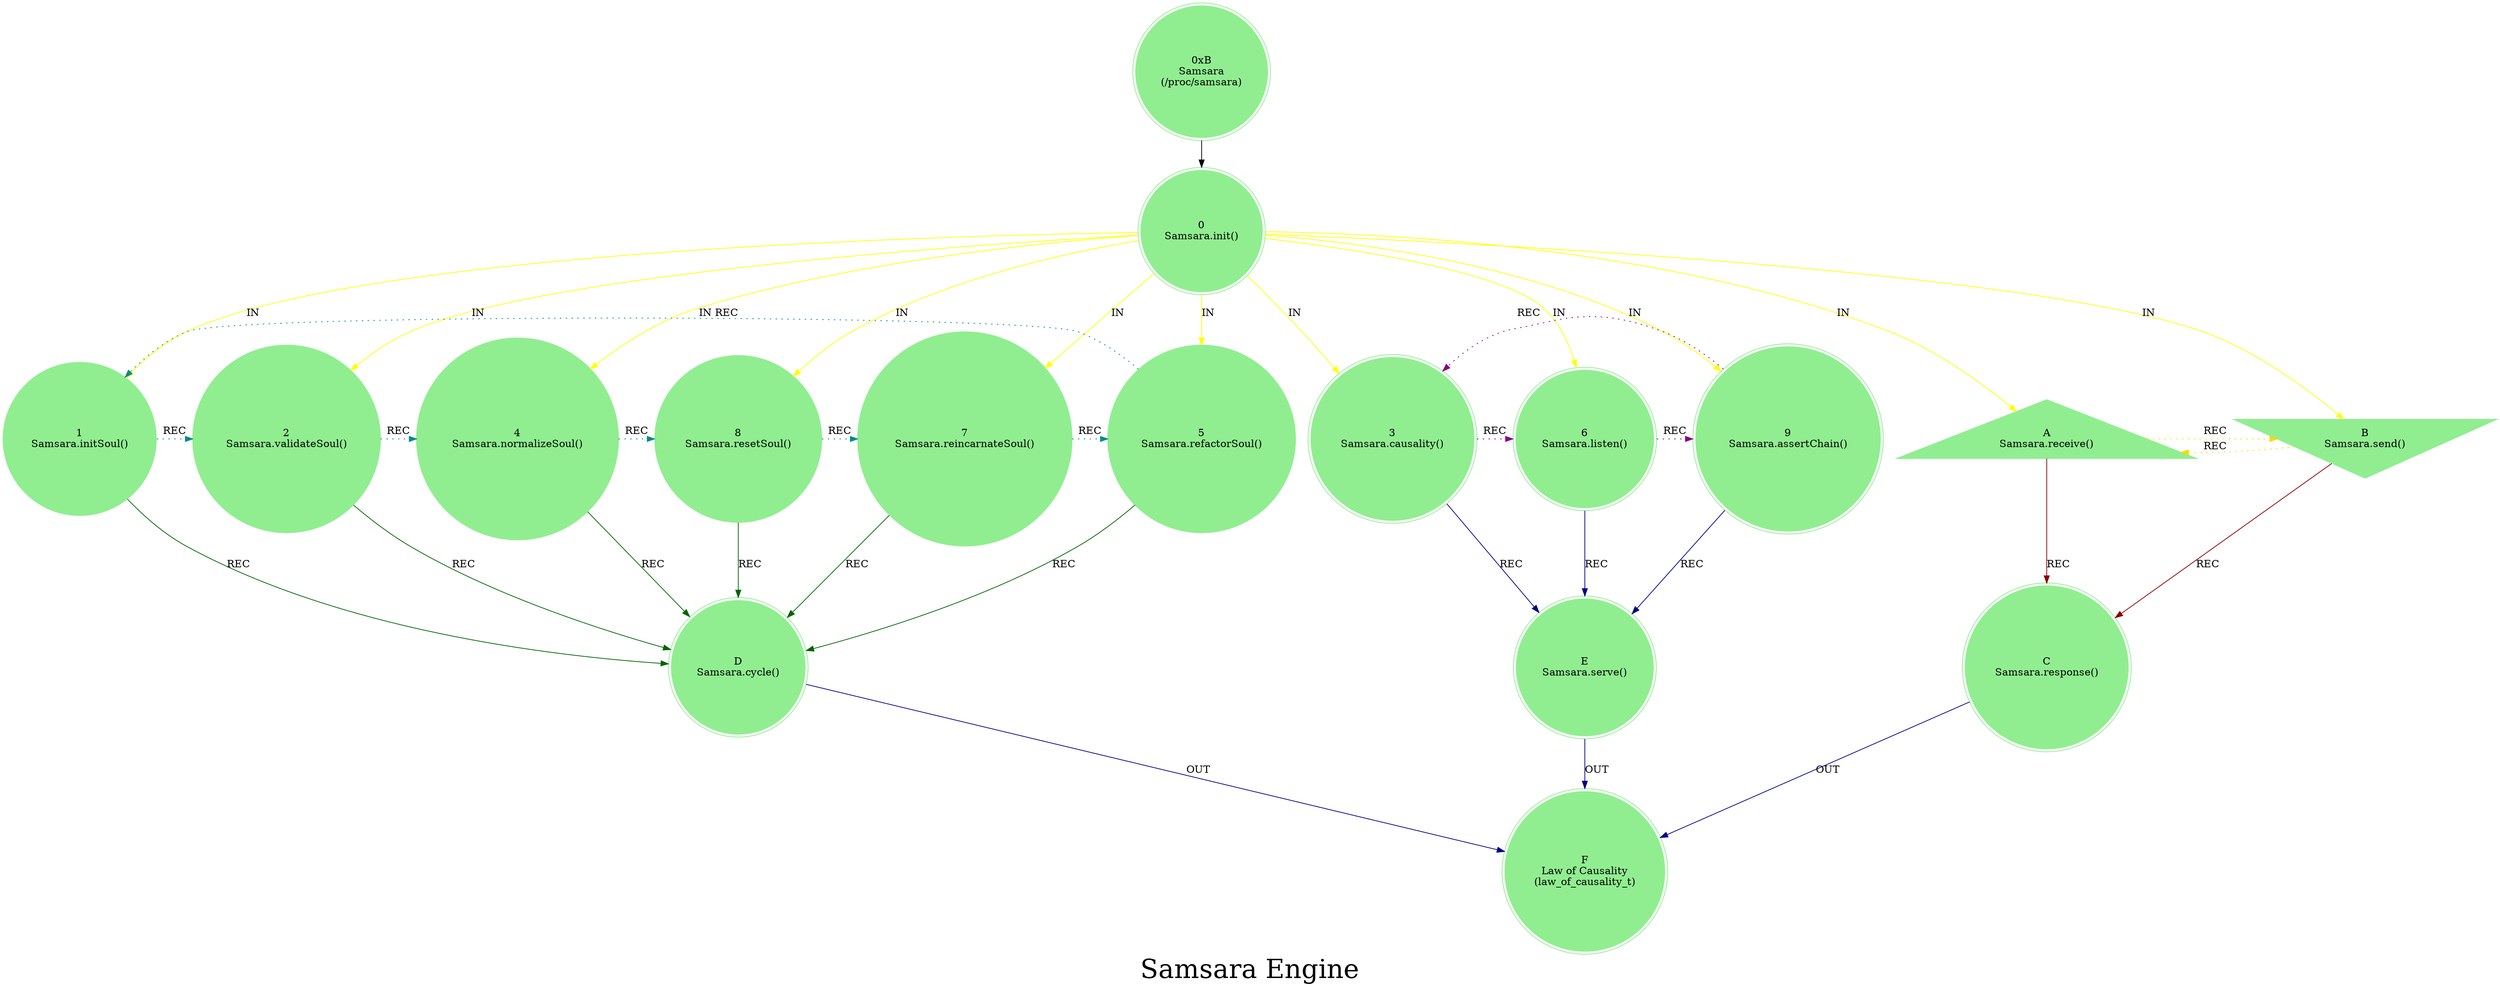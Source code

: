 strict digraph G {
    label = "Samsara Engine";
    style = filled;
    color = lightgrey;
    fontsize = "36";
    comment = "";
    node [shape = circle; style = filled; color = lightgreen;];
    
    spark_b_mythos_t [label = "0xB\nSamsara\n(/proc/samsara)";shape = doublecircle;];
    
    spark_0_samsara_t [label = "0\nSamsara.init()";shape = doublecircle;comment = "Engine Init";];
    spark_1_samsara_t [label = "1\nSamsara.initSoul()";shape = circle;comment = "create new Soul";];
    spark_2_samsara_t [label = "2\nSamsara.validateSoul()";shape = circle;comment = "validate Soul integrity";];
    spark_4_samsara_t [label = "4\nSamsara.normalizeSoul()";shape = circle;comment = "normalize Soul";];
    spark_8_samsara_t [label = "8\nSamsara.resetSoul()";shape = circle;comment = "reset Soul";];
    spark_7_samsara_t [label = "7\nSamsara.reincarnateSoul()";shape = circle;comment = "reincarnate Soul";];
    spark_5_samsara_t [label = "5\nSamsara.refactorSoul()";shape = circle;comment = "refactor Soul";];
    spark_3_samsara_t [label = "3\nSamsara.causality()";shape = doublecircle;comment = "`/proc/causality`";];
    spark_6_samsara_t [label = "6\nSamsara.listen()";shape = doublecircle;comment = "";];
    spark_9_samsara_t [label = "9\nSamsara.assertChain()";shape = doublecircle;comment = "";];
    spark_a_samsara_t [label = "A\nSamsara.receive()";shape = triangle;comment = "";];
    spark_b_samsara_t [label = "B\nSamsara.send()";shape = invtriangle;comment = "";];
    spark_c_samsara_t [label = "C\nSamsara.response()";shape = doublecircle;comment = "";];
    spark_d_samsara_t [label = "D\nSamsara.cycle()";shape = doublecircle;comment = "`/proc/cycle`";];
    spark_e_samsara_t [label = "E\nSamsara.serve()";shape = doublecircle;comment = "`/proc/samsara`";];
    spark_f_samsara_t [label = "F\nLaw of Causality\n(law_of_causality_t)";shape = doublecircle;comment = "";];
    
    // IN = Input
    // OUT = Output
    // REC = Recursion
    spark_0_samsara_t -> {spark_a_samsara_t spark_b_samsara_t spark_1_samsara_t spark_2_samsara_t spark_3_samsara_t spark_4_samsara_t spark_5_samsara_t spark_6_samsara_t spark_7_samsara_t spark_8_samsara_t spark_9_samsara_t} [label = "IN"; color = yellow; comment = "";];
    
    {spark_a_samsara_t spark_b_samsara_t} -> spark_c_samsara_t [label = "REC"; color = darkred; comment = "";];
    {spark_1_samsara_t spark_2_samsara_t spark_4_samsara_t spark_8_samsara_t spark_7_samsara_t spark_5_samsara_t} -> spark_d_samsara_t [label = "REC"; color = darkgreen; comment = "";];
    {spark_3_samsara_t spark_6_samsara_t spark_9_samsara_t} -> spark_e_samsara_t [label = "REC"; color = darkblue; comment = "";];
    
    spark_1_samsara_t -> spark_2_samsara_t -> spark_4_samsara_t -> spark_8_samsara_t -> spark_7_samsara_t -> spark_5_samsara_t -> spark_1_samsara_t [label = "REC"; color = darkcyan; comment = ""; style = dotted; constraint = false;];
    spark_3_samsara_t -> spark_6_samsara_t -> spark_9_samsara_t -> spark_3_samsara_t [label = "REC"; color = darkmagenta; comment = ""; style = dotted; constraint = false;];
    spark_a_samsara_t -> spark_b_samsara_t -> spark_a_samsara_t [label = "REC"; color = gold; comment = ""; style = dotted; constraint = false;];
    
    {spark_c_samsara_t spark_d_samsara_t spark_e_samsara_t} -> spark_f_samsara_t [label = "OUT"; color = darkblue; comment = "";];
    
    spark_b_mythos_t -> spark_0_samsara_t;
}